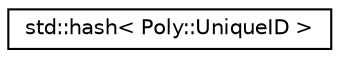 digraph "Graphical Class Hierarchy"
{
  edge [fontname="Helvetica",fontsize="10",labelfontname="Helvetica",labelfontsize="10"];
  node [fontname="Helvetica",fontsize="10",shape=record];
  rankdir="LR";
  Node0 [label="std::hash\< Poly::UniqueID \>",height=0.2,width=0.4,color="black", fillcolor="white", style="filled",URL="$structstd_1_1hash_3_01_poly_1_1_unique_i_d_01_4.html"];
}
